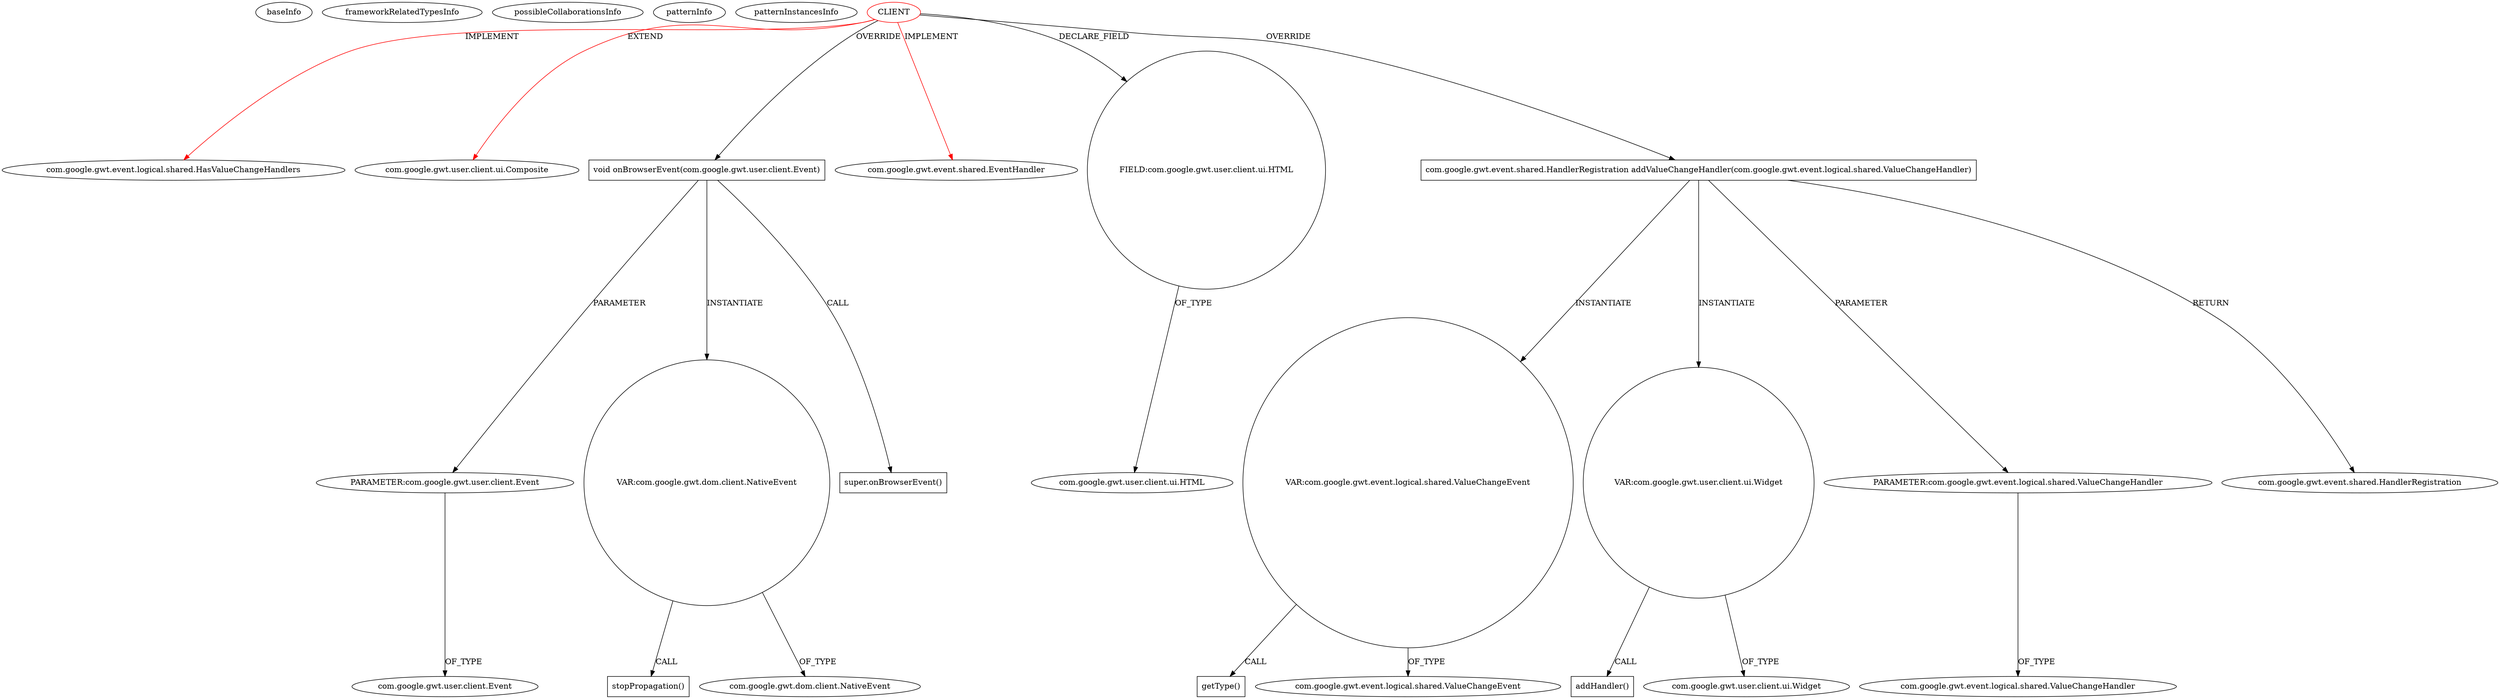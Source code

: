 digraph {
baseInfo[graphId=699,category="pattern",isAnonymous=false,possibleRelation=false]
frameworkRelatedTypesInfo[0="com.google.gwt.event.logical.shared.HasValueChangeHandlers",1="com.google.gwt.event.shared.EventHandler",2="com.google.gwt.user.client.ui.Composite"]
possibleCollaborationsInfo[]
patternInfo[frequency=2.0,patternRootClient=0]
patternInstancesInfo[0="nextinterfaces-next~/nextinterfaces-next/next-master/src/next/i/view/widgets/XSwitch.java~XSwitch~4220",1="nextinterfaces-next~/nextinterfaces-next/next-master/src/next/i/view/widgets/XSlider.java~XSlider~4215"]
3[label="com.google.gwt.event.logical.shared.HasValueChangeHandlers",vertexType="FRAMEWORK_INTERFACE_TYPE",isFrameworkType=false]
0[label="CLIENT",vertexType="ROOT_CLIENT_CLASS_DECLARATION",isFrameworkType=false,color=red]
1[label="com.google.gwt.user.client.ui.Composite",vertexType="FRAMEWORK_CLASS_TYPE",isFrameworkType=false]
6[label="void onBrowserEvent(com.google.gwt.user.client.Event)",vertexType="OVERRIDING_METHOD_DECLARATION",isFrameworkType=false,shape=box]
7[label="PARAMETER:com.google.gwt.user.client.Event",vertexType="PARAMETER_DECLARATION",isFrameworkType=false]
2[label="com.google.gwt.event.shared.EventHandler",vertexType="FRAMEWORK_INTERFACE_TYPE",isFrameworkType=false]
4[label="FIELD:com.google.gwt.user.client.ui.HTML",vertexType="FIELD_DECLARATION",isFrameworkType=false,shape=circle]
5[label="com.google.gwt.user.client.ui.HTML",vertexType="FRAMEWORK_CLASS_TYPE",isFrameworkType=false]
13[label="com.google.gwt.event.shared.HandlerRegistration addValueChangeHandler(com.google.gwt.event.logical.shared.ValueChangeHandler)",vertexType="OVERRIDING_METHOD_DECLARATION",isFrameworkType=false,shape=box]
20[label="VAR:com.google.gwt.event.logical.shared.ValueChangeEvent",vertexType="VARIABLE_EXPRESION",isFrameworkType=false,shape=circle]
17[label="VAR:com.google.gwt.user.client.ui.Widget",vertexType="VARIABLE_EXPRESION",isFrameworkType=false,shape=circle]
15[label="PARAMETER:com.google.gwt.event.logical.shared.ValueChangeHandler",vertexType="PARAMETER_DECLARATION",isFrameworkType=false]
16[label="com.google.gwt.event.logical.shared.ValueChangeHandler",vertexType="FRAMEWORK_INTERFACE_TYPE",isFrameworkType=false]
18[label="addHandler()",vertexType="INSIDE_CALL",isFrameworkType=false,shape=box]
21[label="getType()",vertexType="INSIDE_CALL",isFrameworkType=false,shape=box]
8[label="com.google.gwt.user.client.Event",vertexType="FRAMEWORK_CLASS_TYPE",isFrameworkType=false]
14[label="com.google.gwt.event.shared.HandlerRegistration",vertexType="FRAMEWORK_INTERFACE_TYPE",isFrameworkType=false]
22[label="com.google.gwt.event.logical.shared.ValueChangeEvent",vertexType="FRAMEWORK_CLASS_TYPE",isFrameworkType=false]
9[label="VAR:com.google.gwt.dom.client.NativeEvent",vertexType="VARIABLE_EXPRESION",isFrameworkType=false,shape=circle]
10[label="stopPropagation()",vertexType="INSIDE_CALL",isFrameworkType=false,shape=box]
11[label="com.google.gwt.dom.client.NativeEvent",vertexType="FRAMEWORK_CLASS_TYPE",isFrameworkType=false]
12[label="super.onBrowserEvent()",vertexType="SUPER_CALL",isFrameworkType=false,shape=box]
19[label="com.google.gwt.user.client.ui.Widget",vertexType="FRAMEWORK_CLASS_TYPE",isFrameworkType=false]
7->8[label="OF_TYPE"]
9->11[label="OF_TYPE"]
4->5[label="OF_TYPE"]
15->16[label="OF_TYPE"]
0->3[label="IMPLEMENT",color=red]
0->4[label="DECLARE_FIELD"]
0->2[label="IMPLEMENT",color=red]
6->12[label="CALL"]
6->9[label="INSTANTIATE"]
13->14[label="RETURN"]
6->7[label="PARAMETER"]
20->22[label="OF_TYPE"]
0->1[label="EXTEND",color=red]
20->21[label="CALL"]
13->17[label="INSTANTIATE"]
0->6[label="OVERRIDE"]
13->20[label="INSTANTIATE"]
9->10[label="CALL"]
13->15[label="PARAMETER"]
17->18[label="CALL"]
0->13[label="OVERRIDE"]
17->19[label="OF_TYPE"]
}
